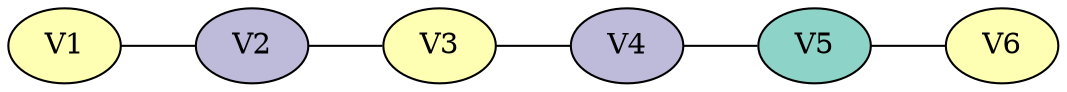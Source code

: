 graph colored {
node [style=filled colorscheme="set312"];
rankdir=RL;
V2--V1;
V3--V2;
V4--V3;
V5--V4;
V6--V5;
V1[fillcolor="2"];
V2[fillcolor="3"];
V3[fillcolor="2"];
V4[fillcolor="3"];
V5[fillcolor="1"];
V6[fillcolor="2"];
}